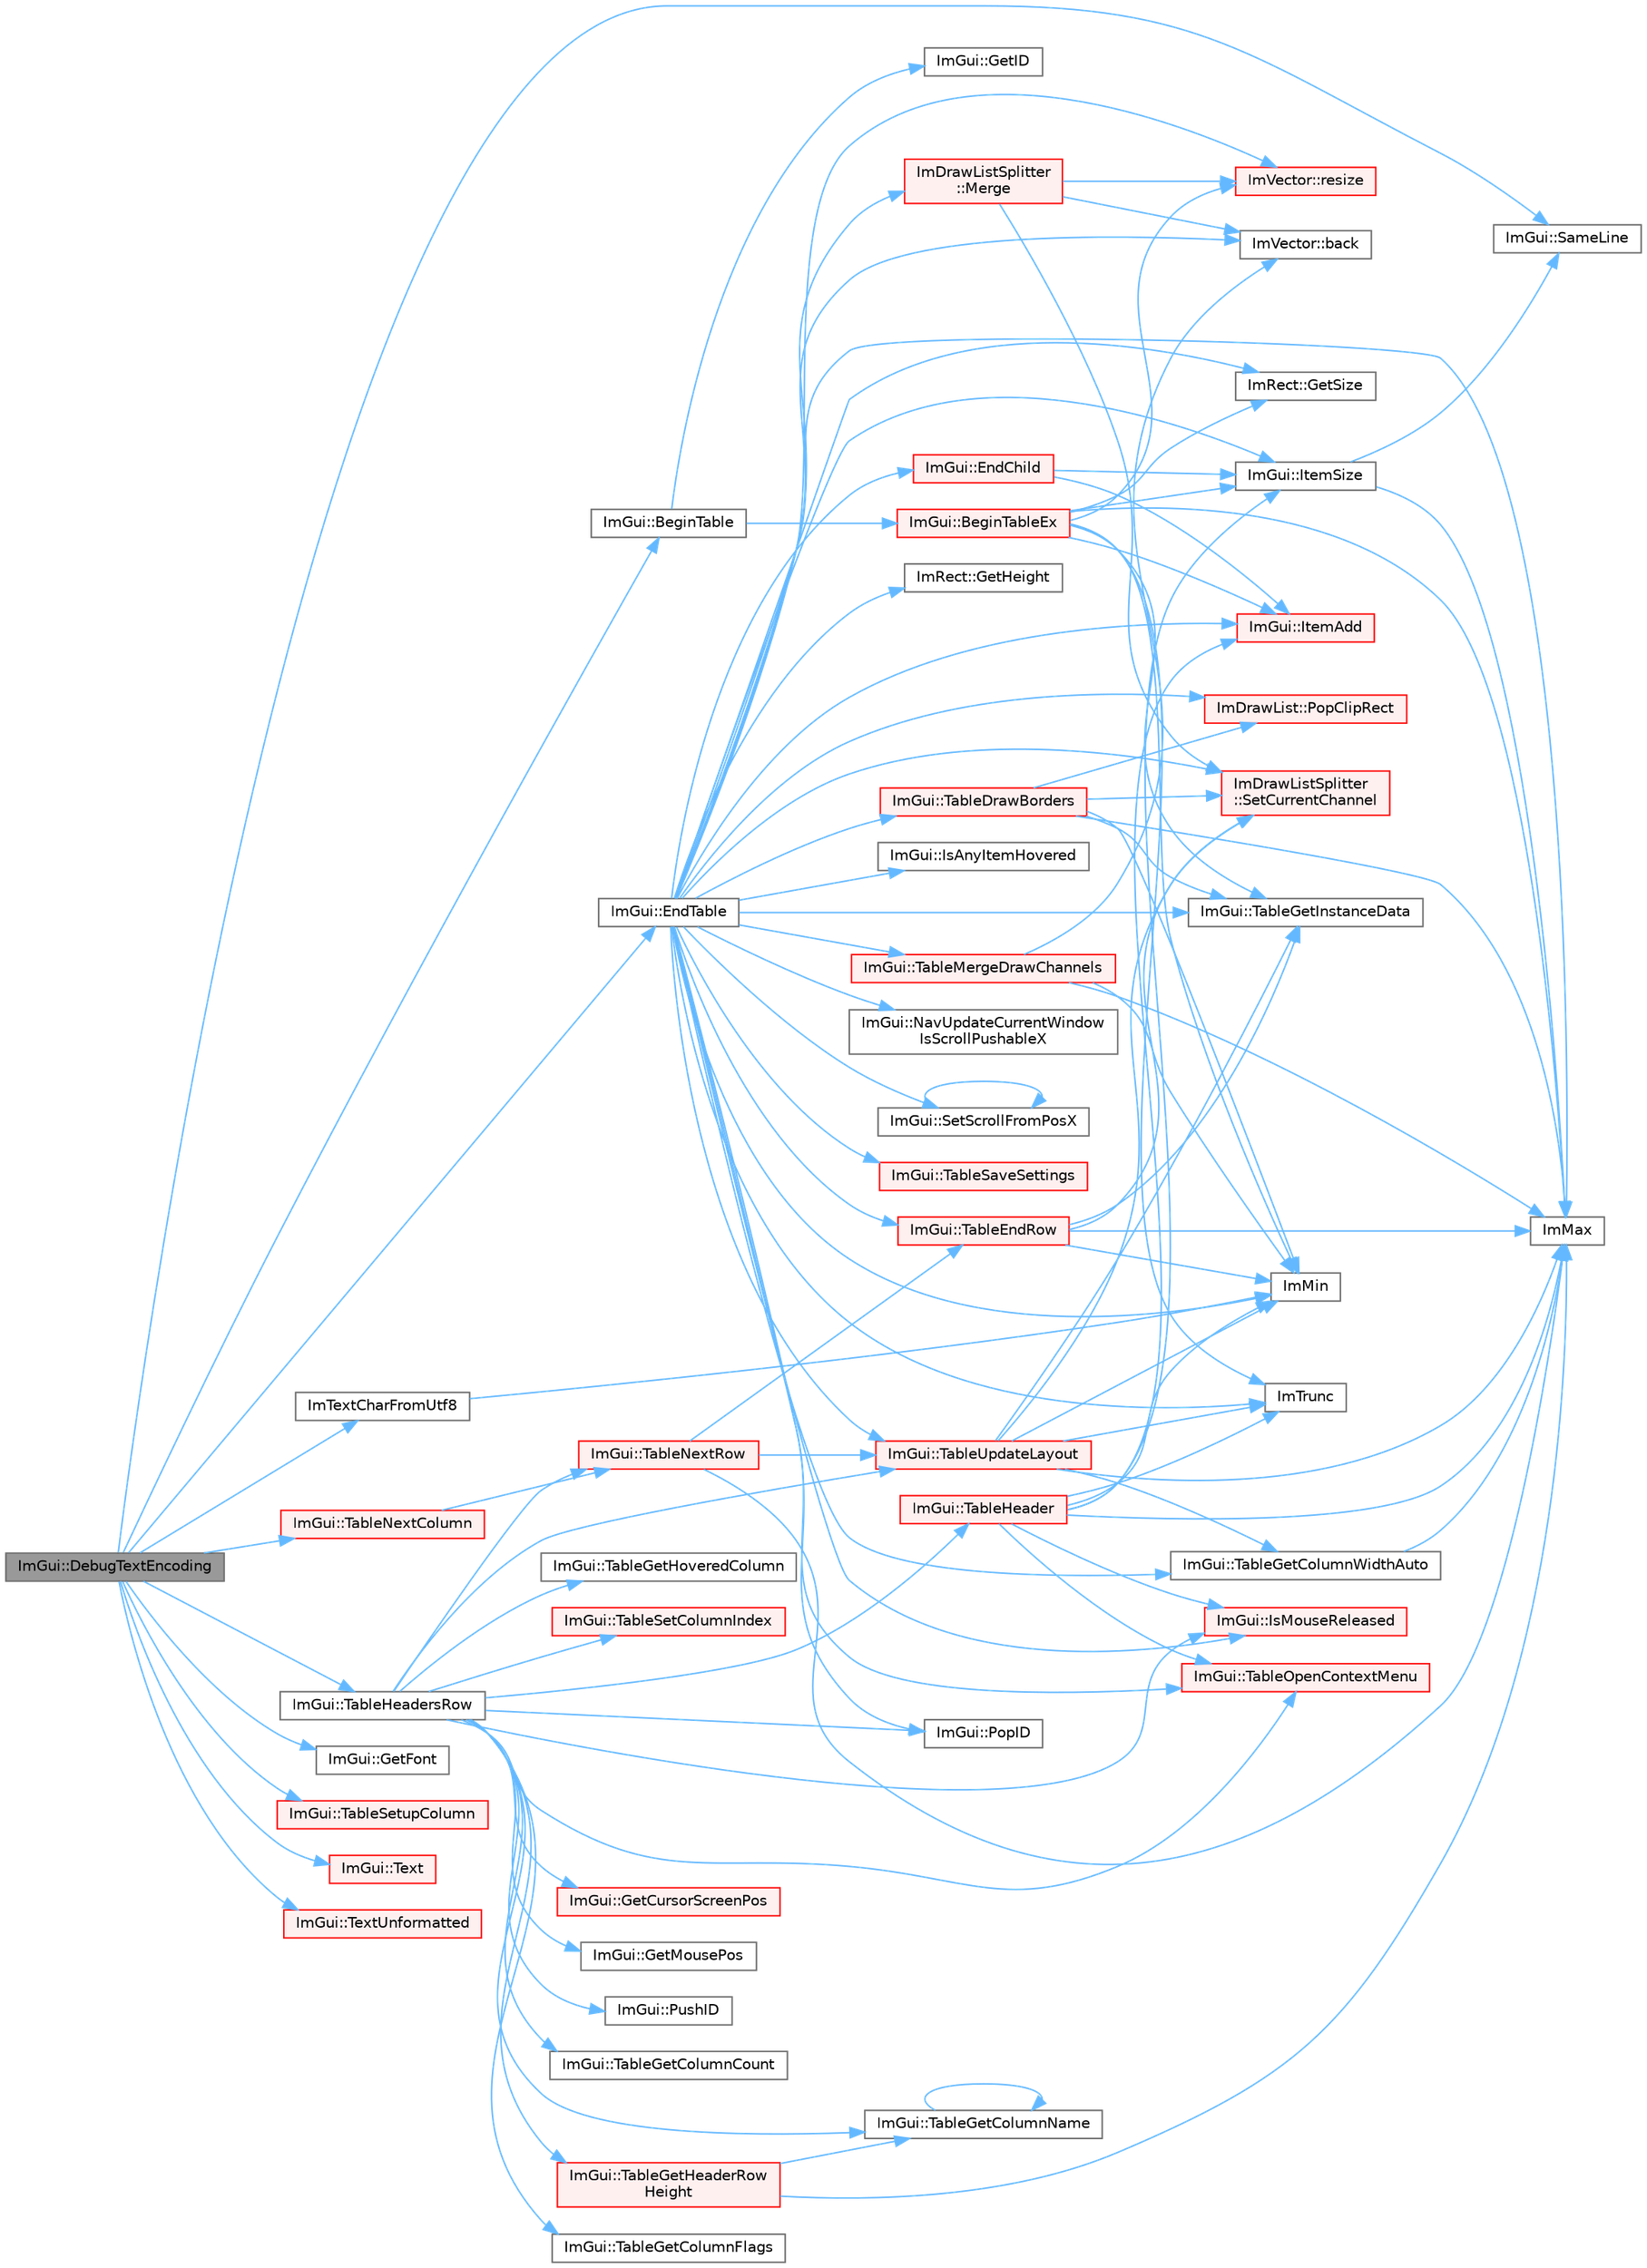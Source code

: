 digraph "ImGui::DebugTextEncoding"
{
 // LATEX_PDF_SIZE
  bgcolor="transparent";
  edge [fontname=Helvetica,fontsize=10,labelfontname=Helvetica,labelfontsize=10];
  node [fontname=Helvetica,fontsize=10,shape=box,height=0.2,width=0.4];
  rankdir="LR";
  Node1 [id="Node000001",label="ImGui::DebugTextEncoding",height=0.2,width=0.4,color="gray40", fillcolor="grey60", style="filled", fontcolor="black",tooltip=" "];
  Node1 -> Node2 [id="edge1_Node000001_Node000002",color="steelblue1",style="solid",tooltip=" "];
  Node2 [id="Node000002",label="ImGui::BeginTable",height=0.2,width=0.4,color="grey40", fillcolor="white", style="filled",URL="$namespace_im_gui.html#a7ab019bafef9850ab97375a6b52670d3",tooltip=" "];
  Node2 -> Node3 [id="edge2_Node000002_Node000003",color="steelblue1",style="solid",tooltip=" "];
  Node3 [id="Node000003",label="ImGui::BeginTableEx",height=0.2,width=0.4,color="red", fillcolor="#FFF0F0", style="filled",URL="$namespace_im_gui.html#a28046a30716afeb7738a82a5b19044ca",tooltip=" "];
  Node3 -> Node173 [id="edge3_Node000003_Node000173",color="steelblue1",style="solid",tooltip=" "];
  Node173 [id="Node000173",label="ImRect::GetSize",height=0.2,width=0.4,color="grey40", fillcolor="white", style="filled",URL="$struct_im_rect.html#ae459d9c50003058cfb34519a571aaf33",tooltip=" "];
  Node3 -> Node8 [id="edge4_Node000003_Node000008",color="steelblue1",style="solid",tooltip=" "];
  Node8 [id="Node000008",label="ImMax",height=0.2,width=0.4,color="grey40", fillcolor="white", style="filled",URL="$imgui__internal_8h.html#a7667efd95147d0422f140917c71a9226",tooltip=" "];
  Node3 -> Node9 [id="edge5_Node000003_Node000009",color="steelblue1",style="solid",tooltip=" "];
  Node9 [id="Node000009",label="ImMin",height=0.2,width=0.4,color="grey40", fillcolor="white", style="filled",URL="$imgui__internal_8h.html#a7f9d7828066a9d61b5630adcdf4655d3",tooltip=" "];
  Node3 -> Node100 [id="edge6_Node000003_Node000100",color="steelblue1",style="solid",tooltip=" "];
  Node100 [id="Node000100",label="ImTrunc",height=0.2,width=0.4,color="grey40", fillcolor="white", style="filled",URL="$imgui__internal_8h.html#a34870cae27ccd450c17ec3d3910b2da4",tooltip=" "];
  Node3 -> Node113 [id="edge7_Node000003_Node000113",color="steelblue1",style="solid",tooltip=" "];
  Node113 [id="Node000113",label="ImGui::ItemAdd",height=0.2,width=0.4,color="red", fillcolor="#FFF0F0", style="filled",URL="$namespace_im_gui.html#a0c2ccafc8d403c02a6590ac21157b9ac",tooltip=" "];
  Node3 -> Node174 [id="edge8_Node000003_Node000174",color="steelblue1",style="solid",tooltip=" "];
  Node174 [id="Node000174",label="ImGui::ItemSize",height=0.2,width=0.4,color="grey40", fillcolor="white", style="filled",URL="$namespace_im_gui.html#a4b5818a652d943ea54e0cec9fb3943d7",tooltip=" "];
  Node174 -> Node8 [id="edge9_Node000174_Node000008",color="steelblue1",style="solid",tooltip=" "];
  Node174 -> Node175 [id="edge10_Node000174_Node000175",color="steelblue1",style="solid",tooltip=" "];
  Node175 [id="Node000175",label="ImGui::SameLine",height=0.2,width=0.4,color="grey40", fillcolor="white", style="filled",URL="$namespace_im_gui.html#addd433eb3aae59119e341e80db474f66",tooltip=" "];
  Node3 -> Node108 [id="edge11_Node000003_Node000108",color="steelblue1",style="solid",tooltip=" "];
  Node108 [id="Node000108",label="ImVector::resize",height=0.2,width=0.4,color="red", fillcolor="#FFF0F0", style="filled",URL="$struct_im_vector.html#ac371dd62e56ae486b1a5038cf07eee56",tooltip=" "];
  Node3 -> Node309 [id="edge12_Node000003_Node000309",color="steelblue1",style="solid",tooltip=" "];
  Node309 [id="Node000309",label="ImGui::TableGetInstanceData",height=0.2,width=0.4,color="grey40", fillcolor="white", style="filled",URL="$namespace_im_gui.html#aaf5b122b1f088db308b44508c240b05f",tooltip=" "];
  Node2 -> Node546 [id="edge13_Node000002_Node000546",color="steelblue1",style="solid",tooltip=" "];
  Node546 [id="Node000546",label="ImGui::GetID",height=0.2,width=0.4,color="grey40", fillcolor="white", style="filled",URL="$namespace_im_gui.html#a3329b04bd4235e90ad9deb00ffb38ae4",tooltip=" "];
  Node1 -> Node299 [id="edge14_Node000001_Node000299",color="steelblue1",style="solid",tooltip=" "];
  Node299 [id="Node000299",label="ImGui::EndTable",height=0.2,width=0.4,color="grey40", fillcolor="white", style="filled",URL="$namespace_im_gui.html#a9c70aaa6464c2e51e6f3342da133ada1",tooltip=" "];
  Node299 -> Node157 [id="edge15_Node000299_Node000157",color="steelblue1",style="solid",tooltip=" "];
  Node157 [id="Node000157",label="ImVector::back",height=0.2,width=0.4,color="grey40", fillcolor="white", style="filled",URL="$struct_im_vector.html#a2d80e87e81b1b01143c8d8be93e6fde1",tooltip=" "];
  Node299 -> Node300 [id="edge16_Node000299_Node000300",color="steelblue1",style="solid",tooltip=" "];
  Node300 [id="Node000300",label="ImGui::EndChild",height=0.2,width=0.4,color="red", fillcolor="#FFF0F0", style="filled",URL="$namespace_im_gui.html#af8de559a88c1442d6df8c1b04c86e997",tooltip=" "];
  Node300 -> Node113 [id="edge17_Node000300_Node000113",color="steelblue1",style="solid",tooltip=" "];
  Node300 -> Node174 [id="edge18_Node000300_Node000174",color="steelblue1",style="solid",tooltip=" "];
  Node299 -> Node16 [id="edge19_Node000299_Node000016",color="steelblue1",style="solid",tooltip=" "];
  Node16 [id="Node000016",label="ImRect::GetHeight",height=0.2,width=0.4,color="grey40", fillcolor="white", style="filled",URL="$struct_im_rect.html#a748d8ae9cb26508951ec6e2f2df0625b",tooltip=" "];
  Node299 -> Node173 [id="edge20_Node000299_Node000173",color="steelblue1",style="solid",tooltip=" "];
  Node299 -> Node8 [id="edge21_Node000299_Node000008",color="steelblue1",style="solid",tooltip=" "];
  Node299 -> Node9 [id="edge22_Node000299_Node000009",color="steelblue1",style="solid",tooltip=" "];
  Node299 -> Node100 [id="edge23_Node000299_Node000100",color="steelblue1",style="solid",tooltip=" "];
  Node299 -> Node304 [id="edge24_Node000299_Node000304",color="steelblue1",style="solid",tooltip=" "];
  Node304 [id="Node000304",label="ImGui::IsAnyItemHovered",height=0.2,width=0.4,color="grey40", fillcolor="white", style="filled",URL="$namespace_im_gui.html#a0512146617bb55e24ebcfbe3ce6553d5",tooltip=" "];
  Node299 -> Node197 [id="edge25_Node000299_Node000197",color="steelblue1",style="solid",tooltip=" "];
  Node197 [id="Node000197",label="ImGui::IsMouseReleased",height=0.2,width=0.4,color="red", fillcolor="#FFF0F0", style="filled",URL="$namespace_im_gui.html#ae53a0c1818d2804e3b1331f0c1777434",tooltip=" "];
  Node299 -> Node113 [id="edge26_Node000299_Node000113",color="steelblue1",style="solid",tooltip=" "];
  Node299 -> Node174 [id="edge27_Node000299_Node000174",color="steelblue1",style="solid",tooltip=" "];
  Node299 -> Node155 [id="edge28_Node000299_Node000155",color="steelblue1",style="solid",tooltip=" "];
  Node155 [id="Node000155",label="ImDrawListSplitter\l::Merge",height=0.2,width=0.4,color="red", fillcolor="#FFF0F0", style="filled",URL="$struct_im_draw_list_splitter.html#af3fc4bad2abca9e481d476d1877ba5be",tooltip=" "];
  Node155 -> Node157 [id="edge29_Node000155_Node000157",color="steelblue1",style="solid",tooltip=" "];
  Node155 -> Node108 [id="edge30_Node000155_Node000108",color="steelblue1",style="solid",tooltip=" "];
  Node155 -> Node109 [id="edge31_Node000155_Node000109",color="steelblue1",style="solid",tooltip=" "];
  Node109 [id="Node000109",label="ImDrawListSplitter\l::SetCurrentChannel",height=0.2,width=0.4,color="red", fillcolor="#FFF0F0", style="filled",URL="$struct_im_draw_list_splitter.html#ad3797b0755caa07f3d69a9e3566eb0e5",tooltip=" "];
  Node299 -> Node160 [id="edge32_Node000299_Node000160",color="steelblue1",style="solid",tooltip=" "];
  Node160 [id="Node000160",label="ImGui::NavUpdateCurrentWindow\lIsScrollPushableX",height=0.2,width=0.4,color="grey40", fillcolor="white", style="filled",URL="$namespace_im_gui.html#a5c0c081852a520c006a0b084d0e8b0cb",tooltip=" "];
  Node299 -> Node305 [id="edge33_Node000299_Node000305",color="steelblue1",style="solid",tooltip=" "];
  Node305 [id="Node000305",label="ImDrawList::PopClipRect",height=0.2,width=0.4,color="red", fillcolor="#FFF0F0", style="filled",URL="$struct_im_draw_list.html#a44f40c59ca755f559020f5a7fa81103a",tooltip=" "];
  Node299 -> Node98 [id="edge34_Node000299_Node000098",color="steelblue1",style="solid",tooltip=" "];
  Node98 [id="Node000098",label="ImGui::PopID",height=0.2,width=0.4,color="grey40", fillcolor="white", style="filled",URL="$namespace_im_gui.html#aba0b2d8f890a5d435ae43d0c4a2d4dd1",tooltip=" "];
  Node299 -> Node108 [id="edge35_Node000299_Node000108",color="steelblue1",style="solid",tooltip=" "];
  Node299 -> Node109 [id="edge36_Node000299_Node000109",color="steelblue1",style="solid",tooltip=" "];
  Node299 -> Node306 [id="edge37_Node000299_Node000306",color="steelblue1",style="solid",tooltip=" "];
  Node306 [id="Node000306",label="ImGui::SetScrollFromPosX",height=0.2,width=0.4,color="grey40", fillcolor="white", style="filled",URL="$namespace_im_gui.html#ad244660a2f3f2999f645feb9fbdfe0ec",tooltip=" "];
  Node306 -> Node306 [id="edge38_Node000306_Node000306",color="steelblue1",style="solid",tooltip=" "];
  Node299 -> Node307 [id="edge39_Node000299_Node000307",color="steelblue1",style="solid",tooltip=" "];
  Node307 [id="Node000307",label="ImGui::TableDrawBorders",height=0.2,width=0.4,color="red", fillcolor="#FFF0F0", style="filled",URL="$namespace_im_gui.html#a506d5b52f032c72503c4e87535a3d04d",tooltip=" "];
  Node307 -> Node8 [id="edge40_Node000307_Node000008",color="steelblue1",style="solid",tooltip=" "];
  Node307 -> Node9 [id="edge41_Node000307_Node000009",color="steelblue1",style="solid",tooltip=" "];
  Node307 -> Node305 [id="edge42_Node000307_Node000305",color="steelblue1",style="solid",tooltip=" "];
  Node307 -> Node109 [id="edge43_Node000307_Node000109",color="steelblue1",style="solid",tooltip=" "];
  Node307 -> Node309 [id="edge44_Node000307_Node000309",color="steelblue1",style="solid",tooltip=" "];
  Node299 -> Node310 [id="edge45_Node000299_Node000310",color="steelblue1",style="solid",tooltip=" "];
  Node310 [id="Node000310",label="ImGui::TableEndRow",height=0.2,width=0.4,color="red", fillcolor="#FFF0F0", style="filled",URL="$namespace_im_gui.html#a6bc4ce6f7ff9f8268473f5e538a1181f",tooltip=" "];
  Node310 -> Node8 [id="edge46_Node000310_Node000008",color="steelblue1",style="solid",tooltip=" "];
  Node310 -> Node9 [id="edge47_Node000310_Node000009",color="steelblue1",style="solid",tooltip=" "];
  Node310 -> Node109 [id="edge48_Node000310_Node000109",color="steelblue1",style="solid",tooltip=" "];
  Node310 -> Node309 [id="edge49_Node000310_Node000309",color="steelblue1",style="solid",tooltip=" "];
  Node299 -> Node313 [id="edge50_Node000299_Node000313",color="steelblue1",style="solid",tooltip=" "];
  Node313 [id="Node000313",label="ImGui::TableGetColumnWidthAuto",height=0.2,width=0.4,color="grey40", fillcolor="white", style="filled",URL="$namespace_im_gui.html#adb37a5d79b71507de590924cd53e1e62",tooltip=" "];
  Node313 -> Node8 [id="edge51_Node000313_Node000008",color="steelblue1",style="solid",tooltip=" "];
  Node299 -> Node309 [id="edge52_Node000299_Node000309",color="steelblue1",style="solid",tooltip=" "];
  Node299 -> Node314 [id="edge53_Node000299_Node000314",color="steelblue1",style="solid",tooltip=" "];
  Node314 [id="Node000314",label="ImGui::TableMergeDrawChannels",height=0.2,width=0.4,color="red", fillcolor="#FFF0F0", style="filled",URL="$namespace_im_gui.html#a0bf2259f81cd376b6790fe13dea70a22",tooltip=" "];
  Node314 -> Node157 [id="edge54_Node000314_Node000157",color="steelblue1",style="solid",tooltip=" "];
  Node314 -> Node8 [id="edge55_Node000314_Node000008",color="steelblue1",style="solid",tooltip=" "];
  Node314 -> Node9 [id="edge56_Node000314_Node000009",color="steelblue1",style="solid",tooltip=" "];
  Node299 -> Node319 [id="edge57_Node000299_Node000319",color="steelblue1",style="solid",tooltip=" "];
  Node319 [id="Node000319",label="ImGui::TableOpenContextMenu",height=0.2,width=0.4,color="red", fillcolor="#FFF0F0", style="filled",URL="$namespace_im_gui.html#afa05e82c8b5239452806770e5f9efd70",tooltip=" "];
  Node299 -> Node320 [id="edge58_Node000299_Node000320",color="steelblue1",style="solid",tooltip=" "];
  Node320 [id="Node000320",label="ImGui::TableSaveSettings",height=0.2,width=0.4,color="red", fillcolor="#FFF0F0", style="filled",URL="$namespace_im_gui.html#aadf0917c8bc98aaab0bf3c7667b19afe",tooltip=" "];
  Node299 -> Node326 [id="edge59_Node000299_Node000326",color="steelblue1",style="solid",tooltip=" "];
  Node326 [id="Node000326",label="ImGui::TableUpdateLayout",height=0.2,width=0.4,color="red", fillcolor="#FFF0F0", style="filled",URL="$namespace_im_gui.html#a890d76a0ec9efc98765c226884e3e32a",tooltip=" "];
  Node326 -> Node8 [id="edge60_Node000326_Node000008",color="steelblue1",style="solid",tooltip=" "];
  Node326 -> Node9 [id="edge61_Node000326_Node000009",color="steelblue1",style="solid",tooltip=" "];
  Node326 -> Node100 [id="edge62_Node000326_Node000100",color="steelblue1",style="solid",tooltip=" "];
  Node326 -> Node109 [id="edge63_Node000326_Node000109",color="steelblue1",style="solid",tooltip=" "];
  Node326 -> Node313 [id="edge64_Node000326_Node000313",color="steelblue1",style="solid",tooltip=" "];
  Node326 -> Node309 [id="edge65_Node000326_Node000309",color="steelblue1",style="solid",tooltip=" "];
  Node1 -> Node547 [id="edge66_Node000001_Node000547",color="steelblue1",style="solid",tooltip=" "];
  Node547 [id="Node000547",label="ImGui::GetFont",height=0.2,width=0.4,color="grey40", fillcolor="white", style="filled",URL="$namespace_im_gui.html#a43cf349576e20fac4a1300269320ad8f",tooltip=" "];
  Node1 -> Node149 [id="edge67_Node000001_Node000149",color="steelblue1",style="solid",tooltip=" "];
  Node149 [id="Node000149",label="ImTextCharFromUtf8",height=0.2,width=0.4,color="grey40", fillcolor="white", style="filled",URL="$imgui_8cpp.html#abee86973b9888938f748a7850c2c0ff3",tooltip=" "];
  Node149 -> Node9 [id="edge68_Node000149_Node000009",color="steelblue1",style="solid",tooltip=" "];
  Node1 -> Node175 [id="edge69_Node000001_Node000175",color="steelblue1",style="solid",tooltip=" "];
  Node1 -> Node548 [id="edge70_Node000001_Node000548",color="steelblue1",style="solid",tooltip=" "];
  Node548 [id="Node000548",label="ImGui::TableHeadersRow",height=0.2,width=0.4,color="grey40", fillcolor="white", style="filled",URL="$namespace_im_gui.html#a0c16791f4620e8db38511553d5d63335",tooltip=" "];
  Node548 -> Node549 [id="edge71_Node000548_Node000549",color="steelblue1",style="solid",tooltip=" "];
  Node549 [id="Node000549",label="ImGui::GetCursorScreenPos",height=0.2,width=0.4,color="red", fillcolor="#FFF0F0", style="filled",URL="$namespace_im_gui.html#adb0db3c1ee36f5085f35890a4229ae75",tooltip=" "];
  Node548 -> Node550 [id="edge72_Node000548_Node000550",color="steelblue1",style="solid",tooltip=" "];
  Node550 [id="Node000550",label="ImGui::GetMousePos",height=0.2,width=0.4,color="grey40", fillcolor="white", style="filled",URL="$namespace_im_gui.html#abf11873349874c5d302861583c00d451",tooltip=" "];
  Node548 -> Node197 [id="edge73_Node000548_Node000197",color="steelblue1",style="solid",tooltip=" "];
  Node548 -> Node98 [id="edge74_Node000548_Node000098",color="steelblue1",style="solid",tooltip=" "];
  Node548 -> Node99 [id="edge75_Node000548_Node000099",color="steelblue1",style="solid",tooltip=" "];
  Node99 [id="Node000099",label="ImGui::PushID",height=0.2,width=0.4,color="grey40", fillcolor="white", style="filled",URL="$namespace_im_gui.html#a27a8533605dc5b8cabf161bf7715bbde",tooltip=" "];
  Node548 -> Node551 [id="edge76_Node000548_Node000551",color="steelblue1",style="solid",tooltip=" "];
  Node551 [id="Node000551",label="ImGui::TableGetColumnCount",height=0.2,width=0.4,color="grey40", fillcolor="white", style="filled",URL="$namespace_im_gui.html#acaf1dac6c4f24b96ad607958d4298198",tooltip=" "];
  Node548 -> Node552 [id="edge77_Node000548_Node000552",color="steelblue1",style="solid",tooltip=" "];
  Node552 [id="Node000552",label="ImGui::TableGetColumnFlags",height=0.2,width=0.4,color="grey40", fillcolor="white", style="filled",URL="$namespace_im_gui.html#a809f5ce5ce8ad4035d19cea0e79e1e5f",tooltip=" "];
  Node548 -> Node339 [id="edge78_Node000548_Node000339",color="steelblue1",style="solid",tooltip=" "];
  Node339 [id="Node000339",label="ImGui::TableGetColumnName",height=0.2,width=0.4,color="grey40", fillcolor="white", style="filled",URL="$namespace_im_gui.html#a38ddf97e72be7278e6661d7db3055526",tooltip=" "];
  Node339 -> Node339 [id="edge79_Node000339_Node000339",color="steelblue1",style="solid",tooltip=" "];
  Node548 -> Node553 [id="edge80_Node000548_Node000553",color="steelblue1",style="solid",tooltip=" "];
  Node553 [id="Node000553",label="ImGui::TableGetHeaderRow\lHeight",height=0.2,width=0.4,color="red", fillcolor="#FFF0F0", style="filled",URL="$namespace_im_gui.html#a5be2ea5c0d97fdd02b0b776412ed9d8d",tooltip=" "];
  Node553 -> Node8 [id="edge81_Node000553_Node000008",color="steelblue1",style="solid",tooltip=" "];
  Node553 -> Node339 [id="edge82_Node000553_Node000339",color="steelblue1",style="solid",tooltip=" "];
  Node548 -> Node554 [id="edge83_Node000548_Node000554",color="steelblue1",style="solid",tooltip=" "];
  Node554 [id="Node000554",label="ImGui::TableGetHoveredColumn",height=0.2,width=0.4,color="grey40", fillcolor="white", style="filled",URL="$namespace_im_gui.html#a19e750505235ca98752ccc9b4befd790",tooltip=" "];
  Node548 -> Node555 [id="edge84_Node000548_Node000555",color="steelblue1",style="solid",tooltip=" "];
  Node555 [id="Node000555",label="ImGui::TableHeader",height=0.2,width=0.4,color="red", fillcolor="#FFF0F0", style="filled",URL="$namespace_im_gui.html#ae51bc07bc518779f58def3c0e2d0045c",tooltip=" "];
  Node555 -> Node8 [id="edge85_Node000555_Node000008",color="steelblue1",style="solid",tooltip=" "];
  Node555 -> Node9 [id="edge86_Node000555_Node000009",color="steelblue1",style="solid",tooltip=" "];
  Node555 -> Node100 [id="edge87_Node000555_Node000100",color="steelblue1",style="solid",tooltip=" "];
  Node555 -> Node197 [id="edge88_Node000555_Node000197",color="steelblue1",style="solid",tooltip=" "];
  Node555 -> Node113 [id="edge89_Node000555_Node000113",color="steelblue1",style="solid",tooltip=" "];
  Node555 -> Node174 [id="edge90_Node000555_Node000174",color="steelblue1",style="solid",tooltip=" "];
  Node555 -> Node319 [id="edge91_Node000555_Node000319",color="steelblue1",style="solid",tooltip=" "];
  Node548 -> Node559 [id="edge92_Node000548_Node000559",color="steelblue1",style="solid",tooltip=" "];
  Node559 [id="Node000559",label="ImGui::TableNextRow",height=0.2,width=0.4,color="red", fillcolor="#FFF0F0", style="filled",URL="$namespace_im_gui.html#a33511cbfe04b545a1a51b514ab6c208c",tooltip=" "];
  Node559 -> Node8 [id="edge93_Node000559_Node000008",color="steelblue1",style="solid",tooltip=" "];
  Node559 -> Node310 [id="edge94_Node000559_Node000310",color="steelblue1",style="solid",tooltip=" "];
  Node559 -> Node326 [id="edge95_Node000559_Node000326",color="steelblue1",style="solid",tooltip=" "];
  Node548 -> Node319 [id="edge96_Node000548_Node000319",color="steelblue1",style="solid",tooltip=" "];
  Node548 -> Node561 [id="edge97_Node000548_Node000561",color="steelblue1",style="solid",tooltip=" "];
  Node561 [id="Node000561",label="ImGui::TableSetColumnIndex",height=0.2,width=0.4,color="red", fillcolor="#FFF0F0", style="filled",URL="$namespace_im_gui.html#adfbeb33991944035737d413379ae8b1c",tooltip=" "];
  Node548 -> Node326 [id="edge98_Node000548_Node000326",color="steelblue1",style="solid",tooltip=" "];
  Node1 -> Node563 [id="edge99_Node000001_Node000563",color="steelblue1",style="solid",tooltip=" "];
  Node563 [id="Node000563",label="ImGui::TableNextColumn",height=0.2,width=0.4,color="red", fillcolor="#FFF0F0", style="filled",URL="$namespace_im_gui.html#ac9925e8335f55449b1be988829e37ba5",tooltip=" "];
  Node563 -> Node559 [id="edge100_Node000563_Node000559",color="steelblue1",style="solid",tooltip=" "];
  Node1 -> Node564 [id="edge101_Node000001_Node000564",color="steelblue1",style="solid",tooltip=" "];
  Node564 [id="Node000564",label="ImGui::TableSetupColumn",height=0.2,width=0.4,color="red", fillcolor="#FFF0F0", style="filled",URL="$namespace_im_gui.html#a4ac0fd352082b1aa9a2a5a1dedcf5b89",tooltip=" "];
  Node1 -> Node567 [id="edge102_Node000001_Node000567",color="steelblue1",style="solid",tooltip=" "];
  Node567 [id="Node000567",label="ImGui::Text",height=0.2,width=0.4,color="red", fillcolor="#FFF0F0", style="filled",URL="$namespace_im_gui.html#a9e7b83611fe441d54fad2effb4bf4965",tooltip=" "];
  Node1 -> Node568 [id="edge103_Node000001_Node000568",color="steelblue1",style="solid",tooltip=" "];
  Node568 [id="Node000568",label="ImGui::TextUnformatted",height=0.2,width=0.4,color="red", fillcolor="#FFF0F0", style="filled",URL="$namespace_im_gui.html#a96a5f42789ecc419b2ae8af7b2acc28e",tooltip=" "];
}
